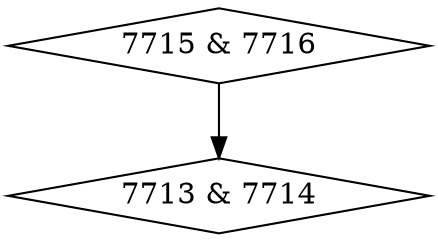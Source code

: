 digraph {
0 [label = "7713 & 7714", shape = diamond];
1 [label = "7715 & 7716", shape = diamond];
1->0;
}
